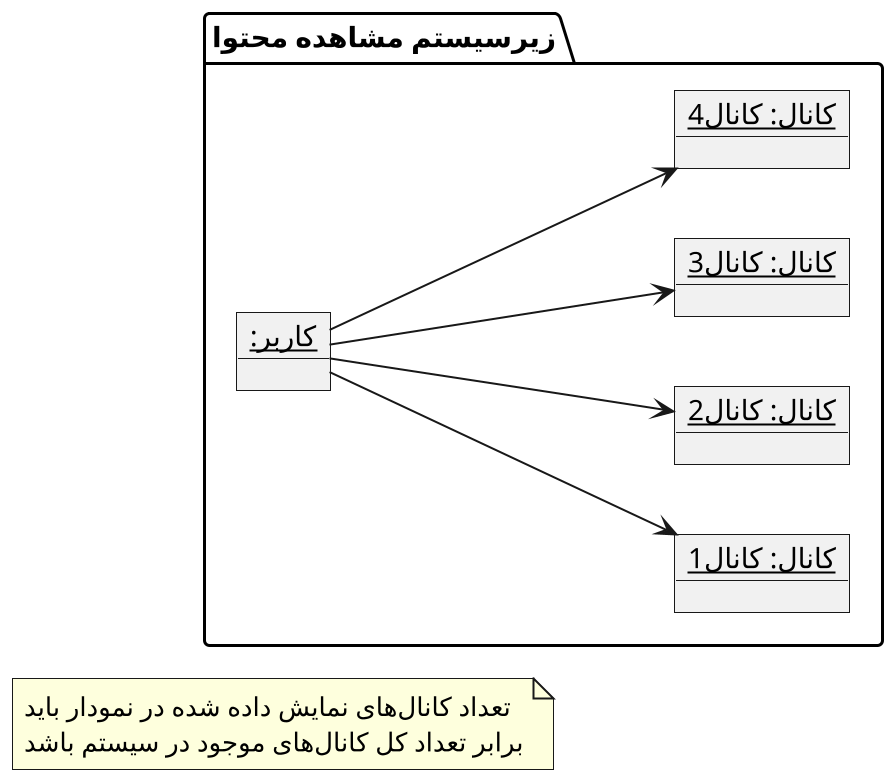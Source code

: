 @startuml search_chanel

scale 2
left to right direction
skinparam DefaultFontName B Nazanin

package "زیرسیستم مشاهده محتوا" {
    object "__کاربر:__" as user
    object "__کانال: کانال1__" as chanel1
    object "__کانال: کانال2__" as chanel2
    object "__کانال: کانال3__" as chanel3
    object "__کانال: کانال4__" as chanel4

    user --> chanel1
    user --> chanel2
    user --> chanel3
    user --> chanel4
}

note "تعداد کانال‌های نمایش داده شده در نمودار باید\nبرابر تعداد کل کانال‌های موجود در سیستم باشد" as N1

@enduml